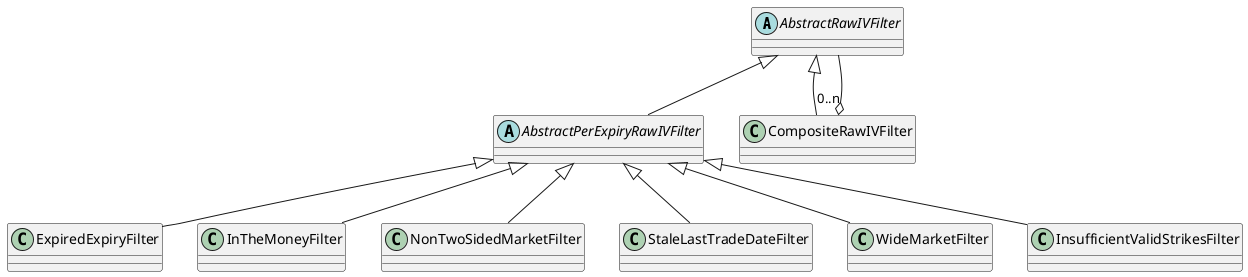 @startuml

abstract class AbstractRawIVFilter
abstract class AbstractPerExpiryRawIVFilter
class CompositeRawIVFilter
class ExpiredExpiryFilter
class InTheMoneyFilter
class NonTwoSidedMarketFilter
class StaleLastTradeDateFilter
class WideMarketFilter
class InsufficientValidStrikesFilter

AbstractRawIVFilter <|-- AbstractPerExpiryRawIVFilter
AbstractRawIVFilter <|-- CompositeRawIVFilter
AbstractPerExpiryRawIVFilter <|-- ExpiredExpiryFilter
AbstractPerExpiryRawIVFilter <|-- InTheMoneyFilter
AbstractPerExpiryRawIVFilter <|-- NonTwoSidedMarketFilter
AbstractPerExpiryRawIVFilter <|-- StaleLastTradeDateFilter
AbstractPerExpiryRawIVFilter <|-- WideMarketFilter
AbstractPerExpiryRawIVFilter <|-- InsufficientValidStrikesFilter

CompositeRawIVFilter "0..n" o-- AbstractRawIVFilter

@enduml
